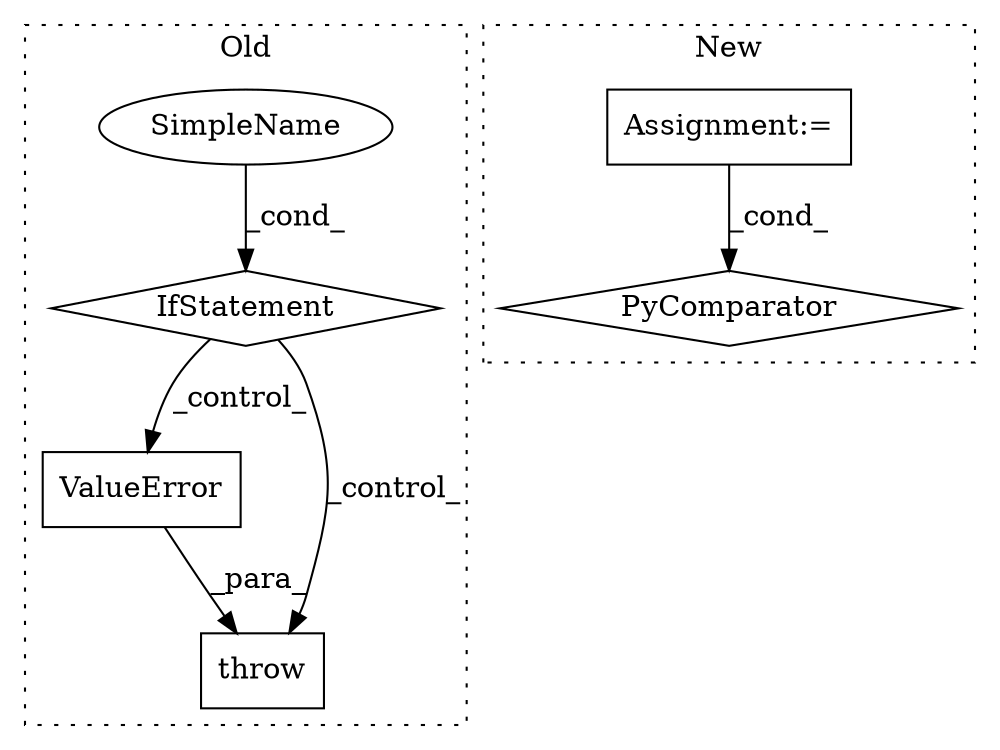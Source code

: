 digraph G {
subgraph cluster0 {
1 [label="ValueError" a="32" s="2917,3014" l="11,1" shape="box"];
3 [label="throw" a="53" s="2911" l="6" shape="box"];
5 [label="IfStatement" a="25" s="2884,2901" l="4,2" shape="diamond"];
6 [label="SimpleName" a="42" s="" l="" shape="ellipse"];
label = "Old";
style="dotted";
}
subgraph cluster1 {
2 [label="PyComparator" a="113" s="3454" l="48" shape="diamond"];
4 [label="Assignment:=" a="7" s="3199" l="1" shape="box"];
label = "New";
style="dotted";
}
1 -> 3 [label="_para_"];
4 -> 2 [label="_cond_"];
5 -> 1 [label="_control_"];
5 -> 3 [label="_control_"];
6 -> 5 [label="_cond_"];
}